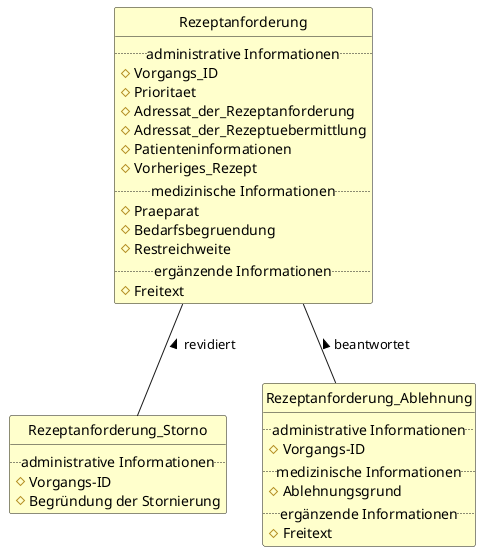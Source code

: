 @startuml

'top to bottom direction

'skinparam linetype ortho
hide circle
hide methods

'object "Fachliche \nInformationseinheit" as Businessobject #BUSINESS

class "Rezeptanforderung" as Rezeptanforderung #BUSINESS {
    ..administrative Informationen..
    #Vorgangs_ID
    #Prioritaet
    #Adressat_der_Rezeptanforderung
    #Adressat_der_Rezeptuebermittlung
    #Patienteninformationen
    #Vorheriges_Rezept
    ..medizinische Informationen..
    #Praeparat
    #Bedarfsbegruendung
    #Restreichweite
    ..ergänzende Informationen..
    #Freitext
}


class "Rezeptanforderung_Storno" as Rezeptanforderung_Storno #BUSINESS {
    ..administrative Informationen..
    #Vorgangs-ID
    #Begründung der Stornierung
}

class "Rezeptanforderung_Ablehnung" as Rezeptanforderung_Ablehnung #BUSINESS {
    ..administrative Informationen..
    #Vorgangs-ID
    ..medizinische Informationen..
    #Ablehnungsgrund
    ..ergänzende Informationen..
    #Freitext
}

Rezeptanforderung_Storno -up- Rezeptanforderung: revidiert >
Rezeptanforderung_Ablehnung -up-  Rezeptanforderung: beantwortet >

@enduml